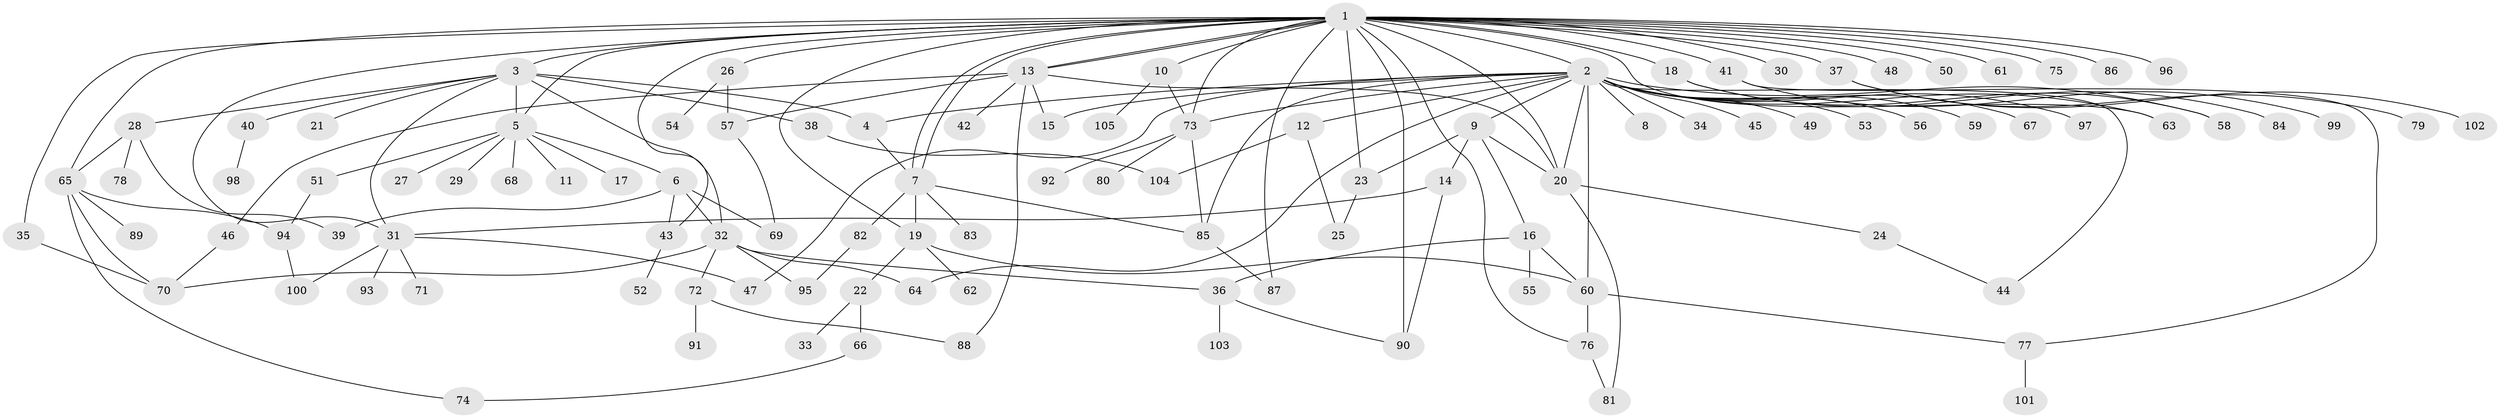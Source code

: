 // coarse degree distribution, {30: 0.0125, 23: 0.0125, 10: 0.0125, 8: 0.0375, 5: 0.0375, 7: 0.05, 1: 0.4625, 6: 0.0375, 3: 0.0875, 2: 0.225, 4: 0.025}
// Generated by graph-tools (version 1.1) at 2025/23/03/03/25 07:23:52]
// undirected, 105 vertices, 151 edges
graph export_dot {
graph [start="1"]
  node [color=gray90,style=filled];
  1;
  2;
  3;
  4;
  5;
  6;
  7;
  8;
  9;
  10;
  11;
  12;
  13;
  14;
  15;
  16;
  17;
  18;
  19;
  20;
  21;
  22;
  23;
  24;
  25;
  26;
  27;
  28;
  29;
  30;
  31;
  32;
  33;
  34;
  35;
  36;
  37;
  38;
  39;
  40;
  41;
  42;
  43;
  44;
  45;
  46;
  47;
  48;
  49;
  50;
  51;
  52;
  53;
  54;
  55;
  56;
  57;
  58;
  59;
  60;
  61;
  62;
  63;
  64;
  65;
  66;
  67;
  68;
  69;
  70;
  71;
  72;
  73;
  74;
  75;
  76;
  77;
  78;
  79;
  80;
  81;
  82;
  83;
  84;
  85;
  86;
  87;
  88;
  89;
  90;
  91;
  92;
  93;
  94;
  95;
  96;
  97;
  98;
  99;
  100;
  101;
  102;
  103;
  104;
  105;
  1 -- 2;
  1 -- 3;
  1 -- 5;
  1 -- 7;
  1 -- 7;
  1 -- 10;
  1 -- 13;
  1 -- 13;
  1 -- 18;
  1 -- 19;
  1 -- 20;
  1 -- 23;
  1 -- 26;
  1 -- 30;
  1 -- 31;
  1 -- 35;
  1 -- 37;
  1 -- 41;
  1 -- 43;
  1 -- 48;
  1 -- 50;
  1 -- 61;
  1 -- 63;
  1 -- 65;
  1 -- 73;
  1 -- 75;
  1 -- 76;
  1 -- 86;
  1 -- 87;
  1 -- 90;
  1 -- 96;
  2 -- 4;
  2 -- 8;
  2 -- 9;
  2 -- 12;
  2 -- 15;
  2 -- 20;
  2 -- 34;
  2 -- 44;
  2 -- 45;
  2 -- 47;
  2 -- 49;
  2 -- 53;
  2 -- 56;
  2 -- 58;
  2 -- 59;
  2 -- 60;
  2 -- 63;
  2 -- 64;
  2 -- 67;
  2 -- 73;
  2 -- 85;
  2 -- 97;
  3 -- 4;
  3 -- 5;
  3 -- 21;
  3 -- 28;
  3 -- 31;
  3 -- 32;
  3 -- 38;
  3 -- 40;
  4 -- 7;
  5 -- 6;
  5 -- 11;
  5 -- 17;
  5 -- 27;
  5 -- 29;
  5 -- 51;
  5 -- 68;
  6 -- 32;
  6 -- 39;
  6 -- 43;
  6 -- 69;
  7 -- 19;
  7 -- 82;
  7 -- 83;
  7 -- 85;
  9 -- 14;
  9 -- 16;
  9 -- 20;
  9 -- 23;
  10 -- 73;
  10 -- 105;
  12 -- 25;
  12 -- 104;
  13 -- 15;
  13 -- 20;
  13 -- 42;
  13 -- 46;
  13 -- 57;
  13 -- 88;
  14 -- 31;
  14 -- 90;
  16 -- 36;
  16 -- 55;
  16 -- 60;
  18 -- 58;
  18 -- 84;
  19 -- 22;
  19 -- 60;
  19 -- 62;
  20 -- 24;
  20 -- 81;
  22 -- 33;
  22 -- 66;
  23 -- 25;
  24 -- 44;
  26 -- 54;
  26 -- 57;
  28 -- 39;
  28 -- 65;
  28 -- 78;
  31 -- 47;
  31 -- 71;
  31 -- 93;
  31 -- 100;
  32 -- 36;
  32 -- 64;
  32 -- 70;
  32 -- 72;
  32 -- 95;
  35 -- 70;
  36 -- 90;
  36 -- 103;
  37 -- 79;
  37 -- 102;
  38 -- 104;
  40 -- 98;
  41 -- 77;
  41 -- 99;
  43 -- 52;
  46 -- 70;
  51 -- 94;
  57 -- 69;
  60 -- 76;
  60 -- 77;
  65 -- 70;
  65 -- 74;
  65 -- 89;
  65 -- 94;
  66 -- 74;
  72 -- 88;
  72 -- 91;
  73 -- 80;
  73 -- 85;
  73 -- 92;
  76 -- 81;
  77 -- 101;
  82 -- 95;
  85 -- 87;
  94 -- 100;
}

